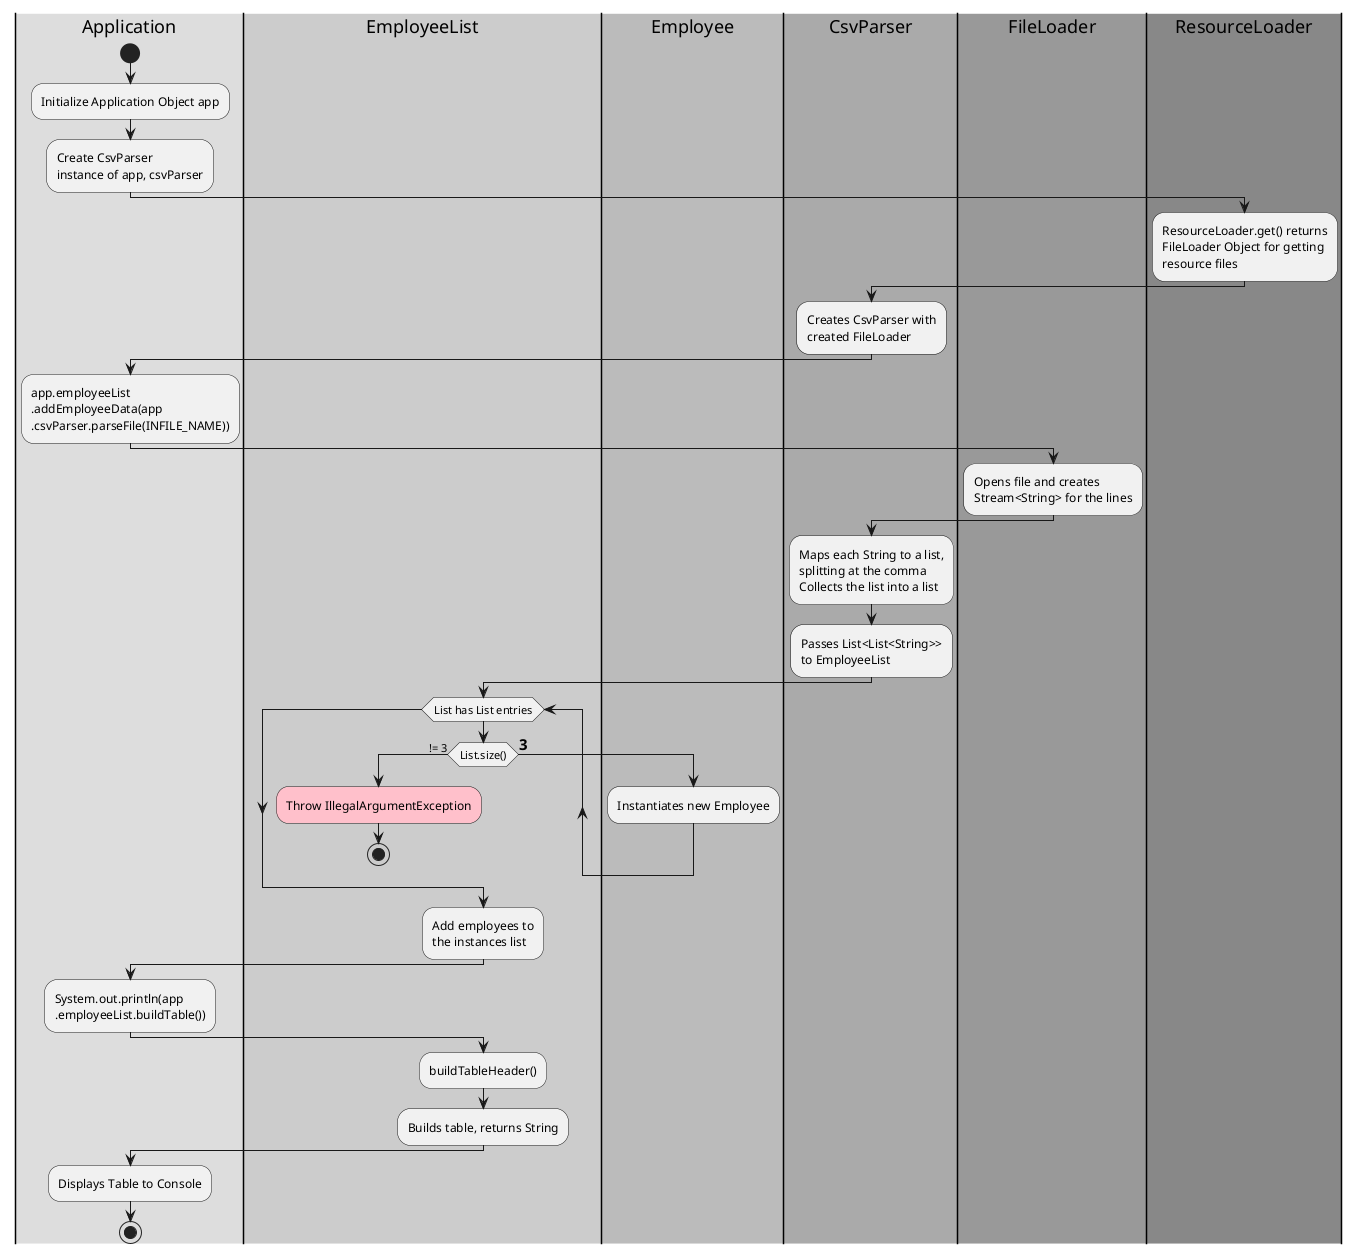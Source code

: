 @startuml

|#DDDDDD|Application|
|#CCCCCC|EmployeeList|
|#BBBBBB|Employee|
|#AAAAAA|CsvParser|
|#999999|FileLoader|
|#888888|ResourceLoader|
|Application|
start
|Application|
:Initialize Application Object app;
:Create CsvParser
instance of app, csvParser;
|ResourceLoader|
:ResourceLoader.get() returns
FileLoader Object for getting
resource files;
|CsvParser|
:Creates CsvParser with
created FileLoader;
|Application|
:app.employeeList
.addEmployeeData(app
.csvParser.parseFile(INFILE_NAME));
|FileLoader|
:Opens file and creates
Stream<String> for the lines;
|CsvParser|
:Maps each String to a list,
splitting at the comma
Collects the list into a list;
:Passes List<List<String>>
to EmployeeList;
|EmployeeList|
while (List has List entries)
    if (List.size()) then (!= 3)
        #pink:Throw IllegalArgumentException;
        stop
    else (= 3)
        |Employee|
        :Instantiates new Employee;
    endif
end while
|EmployeeList|
:Add employees to
the instances list;
|Application|
:System.out.println(app
.employeeList.buildTable());
|EmployeeList|
:buildTableHeader();
:Builds table, returns String;
|Application|
:Displays Table to Console;
stop

@enduml
